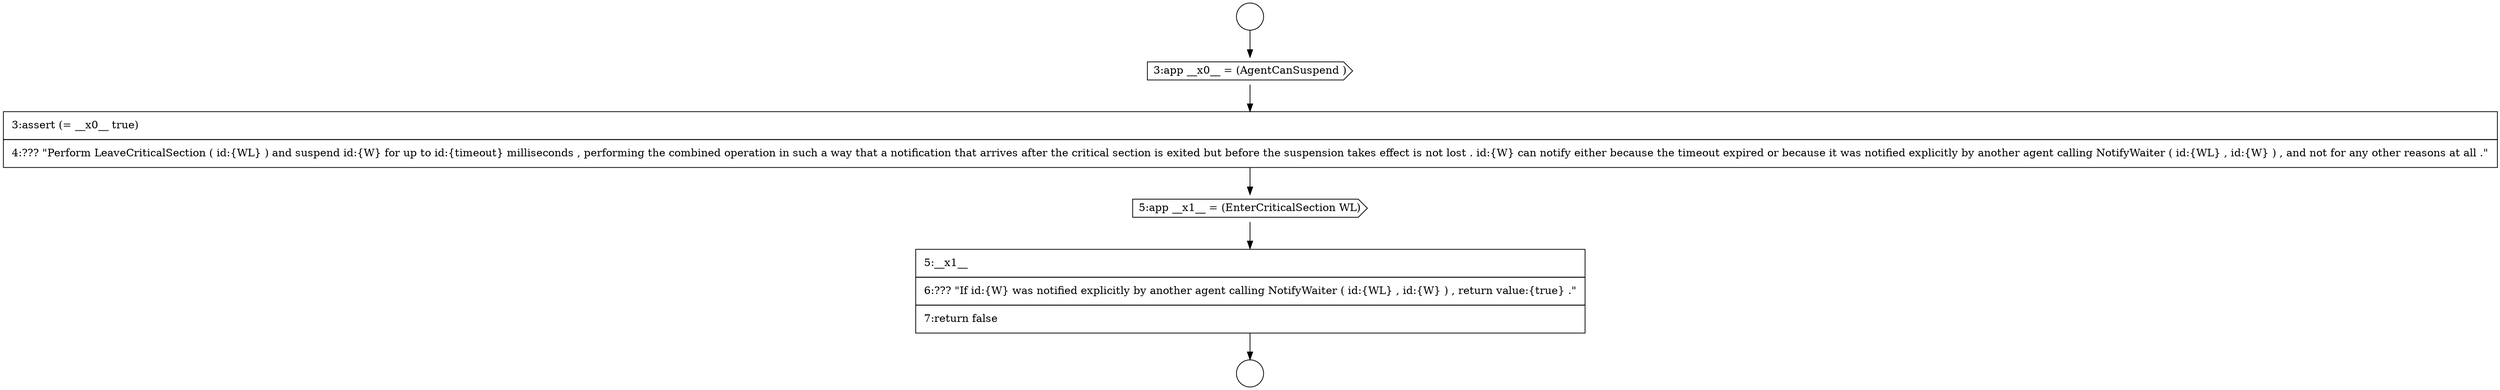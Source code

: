 digraph {
  node18210 [shape=none, margin=0, label=<<font color="black">
    <table border="0" cellborder="1" cellspacing="0" cellpadding="10">
      <tr><td align="left">3:assert (= __x0__ true)</td></tr>
      <tr><td align="left">4:??? &quot;Perform LeaveCriticalSection ( id:{WL} ) and suspend id:{W} for up to id:{timeout} milliseconds , performing the combined operation in such a way that a notification that arrives after the critical section is exited but before the suspension takes effect is not lost . id:{W} can notify either because the timeout expired or because it was notified explicitly by another agent calling NotifyWaiter ( id:{WL} , id:{W} ) , and not for any other reasons at all .&quot;</td></tr>
    </table>
  </font>> color="black" fillcolor="white" style=filled]
  node18207 [shape=circle label=" " color="black" fillcolor="white" style=filled]
  node18212 [shape=none, margin=0, label=<<font color="black">
    <table border="0" cellborder="1" cellspacing="0" cellpadding="10">
      <tr><td align="left">5:__x1__</td></tr>
      <tr><td align="left">6:??? &quot;If id:{W} was notified explicitly by another agent calling NotifyWaiter ( id:{WL} , id:{W} ) , return value:{true} .&quot;</td></tr>
      <tr><td align="left">7:return false</td></tr>
    </table>
  </font>> color="black" fillcolor="white" style=filled]
  node18209 [shape=cds, label=<<font color="black">3:app __x0__ = (AgentCanSuspend )</font>> color="black" fillcolor="white" style=filled]
  node18208 [shape=circle label=" " color="black" fillcolor="white" style=filled]
  node18211 [shape=cds, label=<<font color="black">5:app __x1__ = (EnterCriticalSection WL)</font>> color="black" fillcolor="white" style=filled]
  node18210 -> node18211 [ color="black"]
  node18212 -> node18208 [ color="black"]
  node18209 -> node18210 [ color="black"]
  node18207 -> node18209 [ color="black"]
  node18211 -> node18212 [ color="black"]
}
